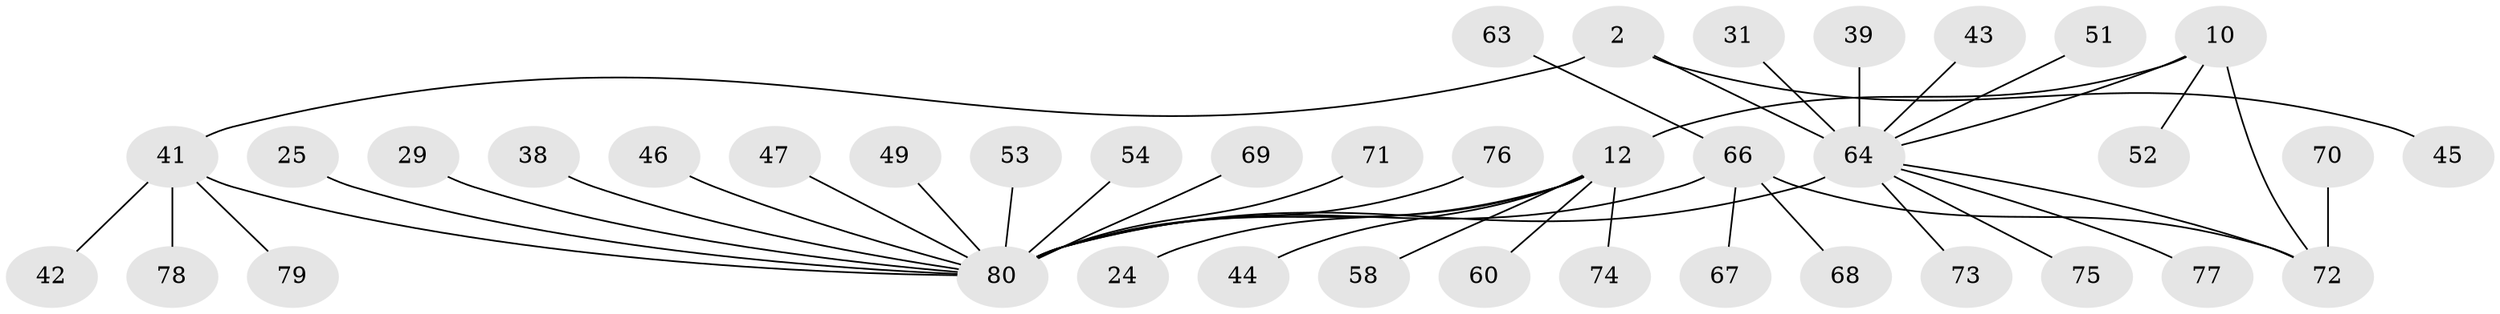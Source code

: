 // original degree distribution, {4: 0.0625, 7: 0.0625, 8: 0.0625, 6: 0.05, 11: 0.0125, 5: 0.0125, 2: 0.125, 1: 0.575, 3: 0.0375}
// Generated by graph-tools (version 1.1) at 2025/54/03/09/25 04:54:47]
// undirected, 40 vertices, 43 edges
graph export_dot {
graph [start="1"]
  node [color=gray90,style=filled];
  2 [super="+1"];
  10 [super="+9"];
  12 [super="+11"];
  24;
  25;
  29;
  31;
  38;
  39;
  41 [super="+40"];
  42;
  43;
  44;
  45;
  46 [super="+30"];
  47;
  49;
  51;
  52;
  53;
  54;
  58;
  60 [super="+59"];
  63;
  64 [super="+37+62+4+33+36+19"];
  66 [super="+50+8+23+48+61"];
  67;
  68;
  69;
  70;
  71;
  72 [super="+7"];
  73 [super="+34"];
  74 [super="+57"];
  75;
  76;
  77;
  78;
  79;
  80 [super="+65+55"];
  2 -- 45;
  2 -- 64 [weight=4];
  2 -- 41;
  10 -- 12 [weight=4];
  10 -- 52;
  10 -- 72 [weight=2];
  10 -- 64;
  12 -- 44;
  12 -- 58;
  12 -- 24;
  12 -- 74;
  12 -- 60;
  12 -- 80 [weight=3];
  25 -- 80;
  29 -- 80;
  31 -- 64;
  38 -- 80;
  39 -- 64;
  41 -- 80 [weight=5];
  41 -- 42;
  41 -- 78;
  41 -- 79;
  43 -- 64;
  46 -- 80;
  47 -- 80;
  49 -- 80;
  51 -- 64;
  53 -- 80;
  54 -- 80;
  63 -- 66;
  64 -- 72;
  64 -- 75;
  64 -- 80 [weight=6];
  64 -- 73;
  64 -- 77;
  66 -- 67;
  66 -- 68;
  66 -- 72 [weight=4];
  66 -- 80 [weight=2];
  69 -- 80;
  70 -- 72;
  71 -- 80;
  76 -- 80;
}
